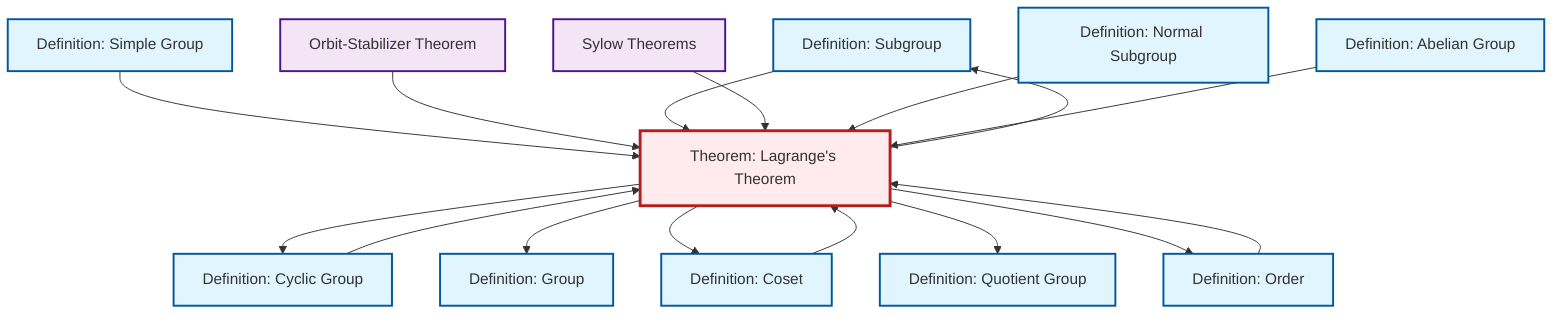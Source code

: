 graph TD
    classDef definition fill:#e1f5fe,stroke:#01579b,stroke-width:2px
    classDef theorem fill:#f3e5f5,stroke:#4a148c,stroke-width:2px
    classDef axiom fill:#fff3e0,stroke:#e65100,stroke-width:2px
    classDef example fill:#e8f5e9,stroke:#1b5e20,stroke-width:2px
    classDef current fill:#ffebee,stroke:#b71c1c,stroke-width:3px
    def-group["Definition: Group"]:::definition
    def-subgroup["Definition: Subgroup"]:::definition
    thm-sylow["Sylow Theorems"]:::theorem
    def-simple-group["Definition: Simple Group"]:::definition
    def-order["Definition: Order"]:::definition
    def-normal-subgroup["Definition: Normal Subgroup"]:::definition
    def-abelian-group["Definition: Abelian Group"]:::definition
    thm-lagrange["Theorem: Lagrange's Theorem"]:::theorem
    def-quotient-group["Definition: Quotient Group"]:::definition
    def-cyclic-group["Definition: Cyclic Group"]:::definition
    def-coset["Definition: Coset"]:::definition
    thm-orbit-stabilizer["Orbit-Stabilizer Theorem"]:::theorem
    def-simple-group --> thm-lagrange
    def-cyclic-group --> thm-lagrange
    thm-lagrange --> def-cyclic-group
    thm-lagrange --> def-group
    thm-lagrange --> def-subgroup
    thm-orbit-stabilizer --> thm-lagrange
    def-subgroup --> thm-lagrange
    def-coset --> thm-lagrange
    thm-lagrange --> def-coset
    thm-sylow --> thm-lagrange
    def-normal-subgroup --> thm-lagrange
    thm-lagrange --> def-quotient-group
    def-abelian-group --> thm-lagrange
    thm-lagrange --> def-order
    def-order --> thm-lagrange
    class thm-lagrange current